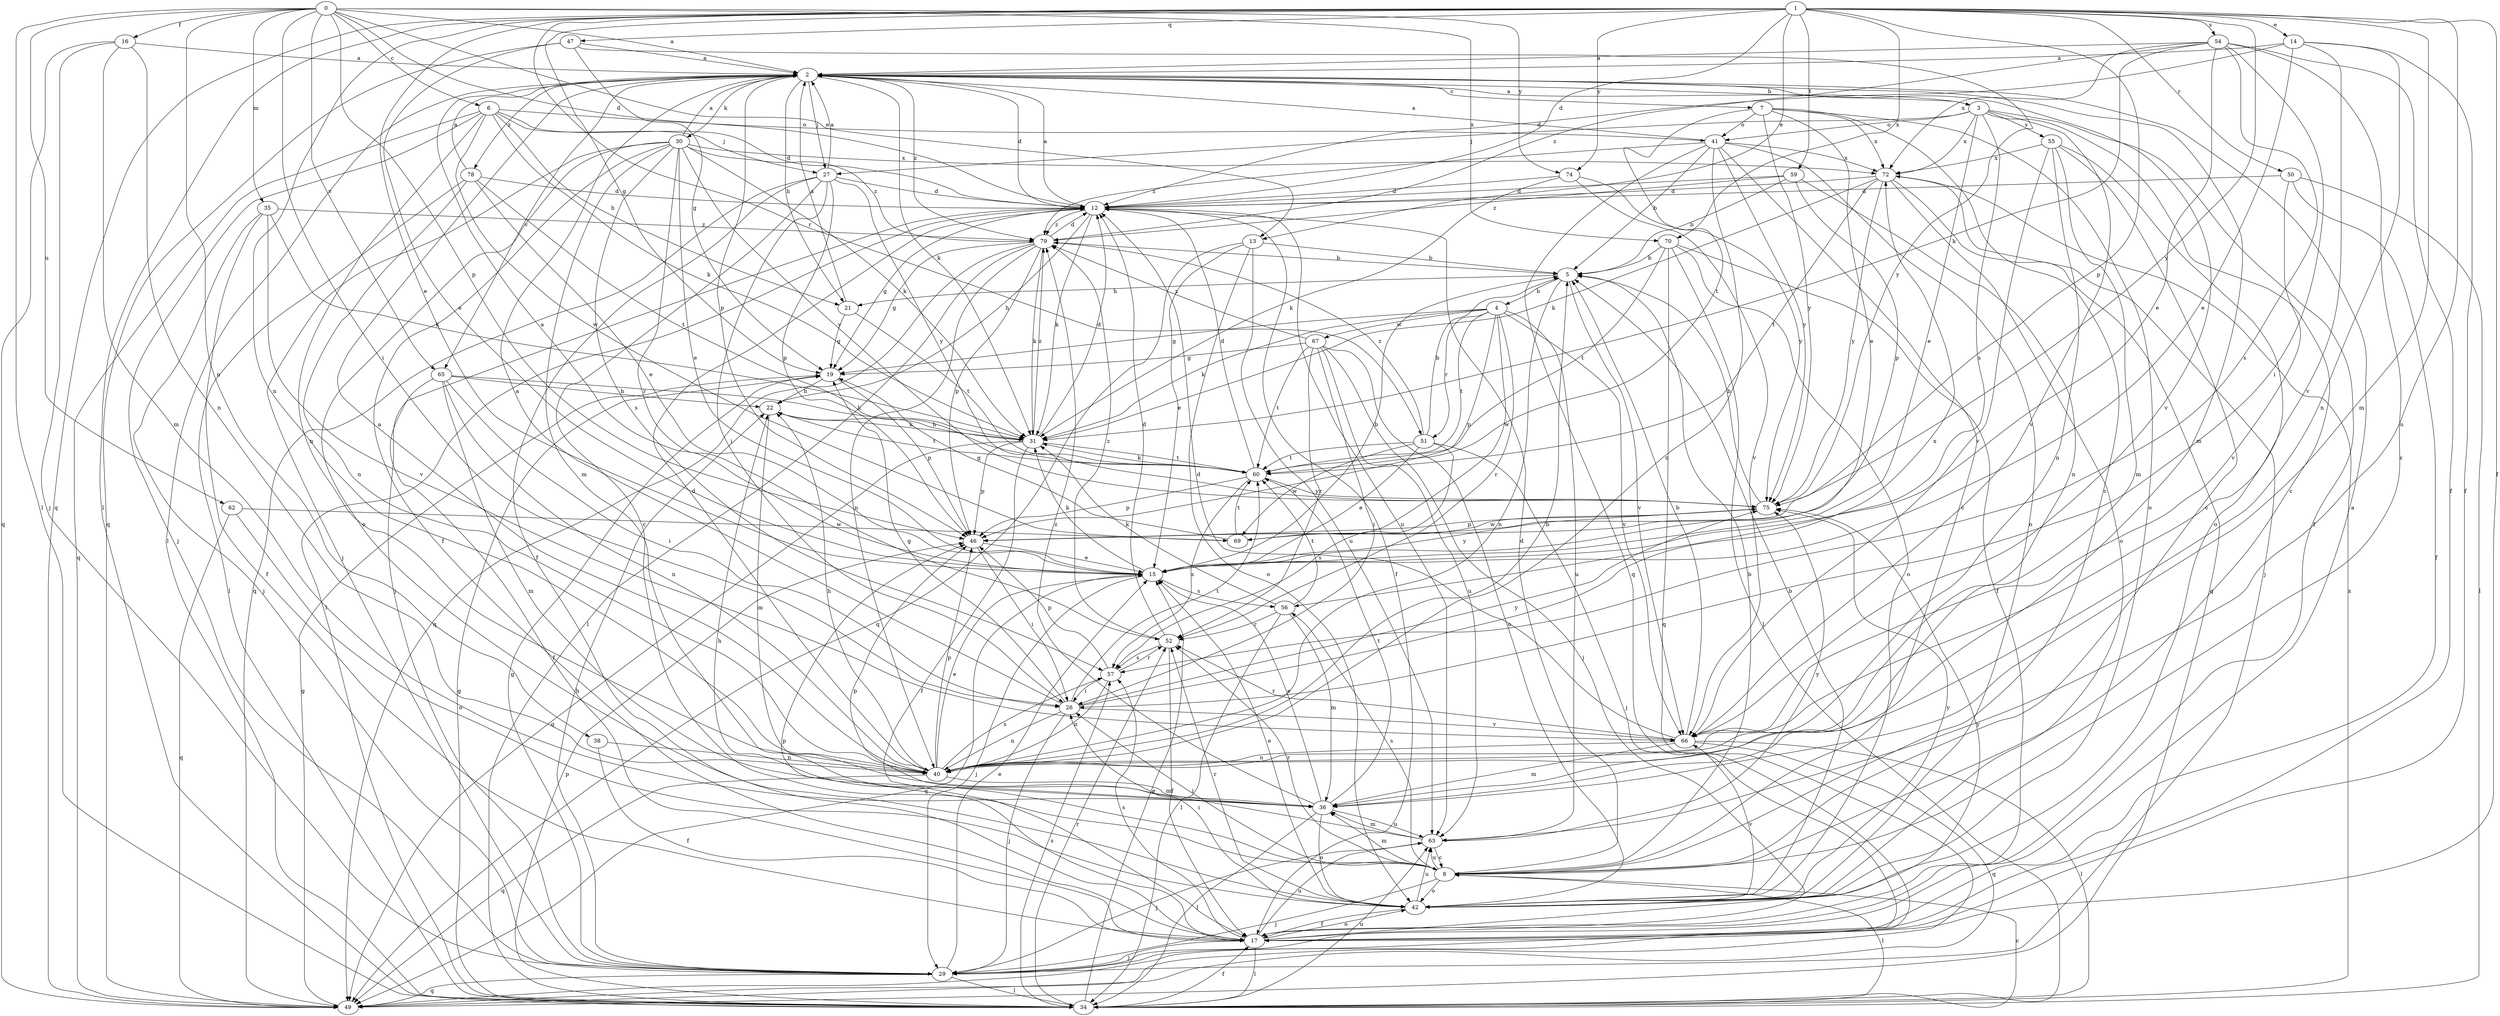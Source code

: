strict digraph  {
0;
1;
2;
3;
4;
5;
6;
7;
8;
12;
13;
14;
15;
16;
17;
19;
21;
22;
26;
27;
29;
30;
31;
34;
35;
36;
38;
40;
41;
42;
46;
47;
49;
50;
51;
52;
54;
55;
56;
57;
59;
60;
62;
63;
65;
66;
67;
69;
70;
72;
74;
75;
78;
79;
0 -> 2  [label=a];
0 -> 6  [label=c];
0 -> 12  [label=d];
0 -> 13  [label=e];
0 -> 16  [label=f];
0 -> 26  [label=i];
0 -> 34  [label=l];
0 -> 35  [label=m];
0 -> 38  [label=n];
0 -> 46  [label=p];
0 -> 62  [label=u];
0 -> 65  [label=v];
0 -> 70  [label=x];
0 -> 74  [label=y];
1 -> 12  [label=d];
1 -> 13  [label=e];
1 -> 14  [label=e];
1 -> 15  [label=e];
1 -> 17  [label=f];
1 -> 19  [label=g];
1 -> 34  [label=l];
1 -> 36  [label=m];
1 -> 40  [label=n];
1 -> 46  [label=p];
1 -> 47  [label=q];
1 -> 49  [label=q];
1 -> 50  [label=r];
1 -> 51  [label=r];
1 -> 54  [label=s];
1 -> 59  [label=t];
1 -> 63  [label=u];
1 -> 70  [label=x];
1 -> 74  [label=y];
1 -> 75  [label=y];
2 -> 3  [label=b];
2 -> 7  [label=c];
2 -> 12  [label=d];
2 -> 21  [label=h];
2 -> 27  [label=j];
2 -> 30  [label=k];
2 -> 31  [label=k];
2 -> 34  [label=l];
2 -> 36  [label=m];
2 -> 46  [label=p];
2 -> 65  [label=v];
2 -> 66  [label=v];
2 -> 78  [label=z];
2 -> 79  [label=z];
3 -> 2  [label=a];
3 -> 8  [label=c];
3 -> 15  [label=e];
3 -> 17  [label=f];
3 -> 27  [label=j];
3 -> 41  [label=o];
3 -> 55  [label=s];
3 -> 56  [label=s];
3 -> 66  [label=v];
3 -> 72  [label=x];
4 -> 19  [label=g];
4 -> 31  [label=k];
4 -> 46  [label=p];
4 -> 51  [label=r];
4 -> 52  [label=r];
4 -> 60  [label=t];
4 -> 63  [label=u];
4 -> 66  [label=v];
4 -> 67  [label=w];
4 -> 69  [label=w];
5 -> 4  [label=b];
5 -> 21  [label=h];
5 -> 40  [label=n];
5 -> 66  [label=v];
6 -> 12  [label=d];
6 -> 21  [label=h];
6 -> 27  [label=j];
6 -> 29  [label=j];
6 -> 31  [label=k];
6 -> 40  [label=n];
6 -> 41  [label=o];
6 -> 49  [label=q];
6 -> 69  [label=w];
7 -> 8  [label=c];
7 -> 15  [label=e];
7 -> 41  [label=o];
7 -> 42  [label=o];
7 -> 60  [label=t];
7 -> 72  [label=x];
7 -> 75  [label=y];
8 -> 5  [label=b];
8 -> 12  [label=d];
8 -> 22  [label=h];
8 -> 26  [label=i];
8 -> 29  [label=j];
8 -> 34  [label=l];
8 -> 36  [label=m];
8 -> 42  [label=o];
8 -> 52  [label=r];
8 -> 56  [label=s];
8 -> 63  [label=u];
12 -> 2  [label=a];
12 -> 17  [label=f];
12 -> 19  [label=g];
12 -> 22  [label=h];
12 -> 29  [label=j];
12 -> 31  [label=k];
12 -> 34  [label=l];
12 -> 63  [label=u];
12 -> 79  [label=z];
13 -> 5  [label=b];
13 -> 15  [label=e];
13 -> 42  [label=o];
13 -> 49  [label=q];
13 -> 63  [label=u];
14 -> 2  [label=a];
14 -> 12  [label=d];
14 -> 15  [label=e];
14 -> 17  [label=f];
14 -> 40  [label=n];
14 -> 66  [label=v];
15 -> 2  [label=a];
15 -> 5  [label=b];
15 -> 29  [label=j];
15 -> 31  [label=k];
15 -> 49  [label=q];
15 -> 56  [label=s];
15 -> 75  [label=y];
16 -> 2  [label=a];
16 -> 29  [label=j];
16 -> 36  [label=m];
16 -> 40  [label=n];
16 -> 49  [label=q];
17 -> 2  [label=a];
17 -> 29  [label=j];
17 -> 34  [label=l];
17 -> 42  [label=o];
17 -> 46  [label=p];
17 -> 57  [label=s];
17 -> 63  [label=u];
17 -> 75  [label=y];
19 -> 22  [label=h];
19 -> 46  [label=p];
21 -> 2  [label=a];
21 -> 19  [label=g];
21 -> 60  [label=t];
22 -> 31  [label=k];
22 -> 36  [label=m];
22 -> 60  [label=t];
26 -> 2  [label=a];
26 -> 19  [label=g];
26 -> 29  [label=j];
26 -> 40  [label=n];
26 -> 60  [label=t];
26 -> 66  [label=v];
26 -> 72  [label=x];
26 -> 75  [label=y];
27 -> 2  [label=a];
27 -> 8  [label=c];
27 -> 12  [label=d];
27 -> 17  [label=f];
27 -> 26  [label=i];
27 -> 46  [label=p];
27 -> 49  [label=q];
27 -> 75  [label=y];
29 -> 15  [label=e];
29 -> 19  [label=g];
29 -> 22  [label=h];
29 -> 34  [label=l];
29 -> 49  [label=q];
30 -> 2  [label=a];
30 -> 15  [label=e];
30 -> 17  [label=f];
30 -> 29  [label=j];
30 -> 31  [label=k];
30 -> 36  [label=m];
30 -> 42  [label=o];
30 -> 52  [label=r];
30 -> 57  [label=s];
30 -> 72  [label=x];
30 -> 75  [label=y];
30 -> 79  [label=z];
31 -> 12  [label=d];
31 -> 17  [label=f];
31 -> 22  [label=h];
31 -> 46  [label=p];
31 -> 49  [label=q];
31 -> 60  [label=t];
31 -> 79  [label=z];
34 -> 8  [label=c];
34 -> 15  [label=e];
34 -> 17  [label=f];
34 -> 19  [label=g];
34 -> 46  [label=p];
34 -> 52  [label=r];
34 -> 57  [label=s];
34 -> 63  [label=u];
34 -> 72  [label=x];
35 -> 17  [label=f];
35 -> 29  [label=j];
35 -> 31  [label=k];
35 -> 66  [label=v];
35 -> 79  [label=z];
36 -> 15  [label=e];
36 -> 34  [label=l];
36 -> 42  [label=o];
36 -> 60  [label=t];
36 -> 63  [label=u];
36 -> 79  [label=z];
38 -> 17  [label=f];
38 -> 40  [label=n];
40 -> 2  [label=a];
40 -> 5  [label=b];
40 -> 12  [label=d];
40 -> 15  [label=e];
40 -> 22  [label=h];
40 -> 36  [label=m];
40 -> 46  [label=p];
40 -> 49  [label=q];
40 -> 57  [label=s];
41 -> 2  [label=a];
41 -> 5  [label=b];
41 -> 8  [label=c];
41 -> 40  [label=n];
41 -> 42  [label=o];
41 -> 49  [label=q];
41 -> 72  [label=x];
41 -> 75  [label=y];
41 -> 79  [label=z];
42 -> 5  [label=b];
42 -> 15  [label=e];
42 -> 17  [label=f];
42 -> 26  [label=i];
42 -> 52  [label=r];
42 -> 63  [label=u];
42 -> 66  [label=v];
42 -> 75  [label=y];
46 -> 15  [label=e];
46 -> 26  [label=i];
47 -> 2  [label=a];
47 -> 15  [label=e];
47 -> 19  [label=g];
47 -> 49  [label=q];
47 -> 75  [label=y];
49 -> 19  [label=g];
50 -> 12  [label=d];
50 -> 17  [label=f];
50 -> 34  [label=l];
50 -> 66  [label=v];
51 -> 5  [label=b];
51 -> 15  [label=e];
51 -> 29  [label=j];
51 -> 57  [label=s];
51 -> 60  [label=t];
51 -> 69  [label=w];
51 -> 79  [label=z];
52 -> 12  [label=d];
52 -> 17  [label=f];
52 -> 57  [label=s];
52 -> 79  [label=z];
54 -> 2  [label=a];
54 -> 8  [label=c];
54 -> 15  [label=e];
54 -> 17  [label=f];
54 -> 26  [label=i];
54 -> 31  [label=k];
54 -> 57  [label=s];
54 -> 72  [label=x];
54 -> 79  [label=z];
55 -> 8  [label=c];
55 -> 36  [label=m];
55 -> 40  [label=n];
55 -> 42  [label=o];
55 -> 66  [label=v];
55 -> 72  [label=x];
56 -> 31  [label=k];
56 -> 34  [label=l];
56 -> 36  [label=m];
56 -> 52  [label=r];
56 -> 60  [label=t];
57 -> 26  [label=i];
57 -> 40  [label=n];
57 -> 46  [label=p];
57 -> 52  [label=r];
59 -> 5  [label=b];
59 -> 12  [label=d];
59 -> 40  [label=n];
59 -> 46  [label=p];
59 -> 79  [label=z];
60 -> 12  [label=d];
60 -> 31  [label=k];
60 -> 46  [label=p];
60 -> 57  [label=s];
60 -> 75  [label=y];
62 -> 42  [label=o];
62 -> 49  [label=q];
62 -> 69  [label=w];
63 -> 8  [label=c];
63 -> 29  [label=j];
63 -> 36  [label=m];
63 -> 46  [label=p];
63 -> 75  [label=y];
65 -> 17  [label=f];
65 -> 22  [label=h];
65 -> 26  [label=i];
65 -> 31  [label=k];
65 -> 36  [label=m];
65 -> 40  [label=n];
66 -> 5  [label=b];
66 -> 12  [label=d];
66 -> 34  [label=l];
66 -> 36  [label=m];
66 -> 40  [label=n];
66 -> 49  [label=q];
66 -> 52  [label=r];
67 -> 19  [label=g];
67 -> 26  [label=i];
67 -> 29  [label=j];
67 -> 42  [label=o];
67 -> 52  [label=r];
67 -> 60  [label=t];
67 -> 63  [label=u];
67 -> 79  [label=z];
69 -> 19  [label=g];
69 -> 60  [label=t];
70 -> 5  [label=b];
70 -> 17  [label=f];
70 -> 34  [label=l];
70 -> 42  [label=o];
70 -> 49  [label=q];
70 -> 60  [label=t];
72 -> 12  [label=d];
72 -> 29  [label=j];
72 -> 31  [label=k];
72 -> 42  [label=o];
72 -> 49  [label=q];
72 -> 60  [label=t];
72 -> 75  [label=y];
74 -> 12  [label=d];
74 -> 31  [label=k];
74 -> 66  [label=v];
74 -> 75  [label=y];
75 -> 5  [label=b];
75 -> 46  [label=p];
75 -> 69  [label=w];
78 -> 2  [label=a];
78 -> 12  [label=d];
78 -> 15  [label=e];
78 -> 34  [label=l];
78 -> 40  [label=n];
78 -> 60  [label=t];
79 -> 5  [label=b];
79 -> 12  [label=d];
79 -> 19  [label=g];
79 -> 31  [label=k];
79 -> 34  [label=l];
79 -> 40  [label=n];
79 -> 46  [label=p];
79 -> 49  [label=q];
}
